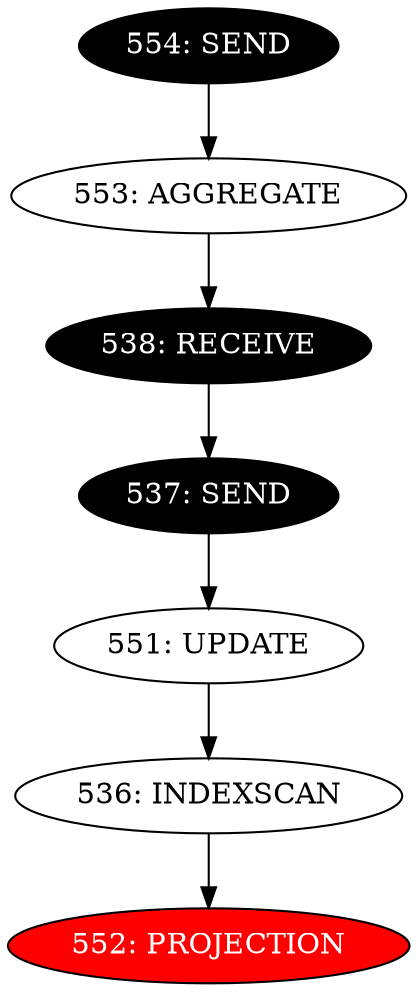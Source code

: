 digraph name {
536 [label="536: INDEXSCAN" ];
536 -> 552;
552 [label="552: PROJECTION" fontcolor="white" style="filled" fillcolor="red"];
551 [label="551: UPDATE" ];
551 -> 536;
537 [label="537: SEND" fontcolor="white" style="filled" fillcolor="black"];
537 -> 551;
538 [label="538: RECEIVE" fontcolor="white" style="filled" fillcolor="black"];
538 -> 537;
553 [label="553: AGGREGATE" ];
553 -> 538;
554 [label="554: SEND" fontcolor="white" style="filled" fillcolor="black"];
554 -> 553;

}

